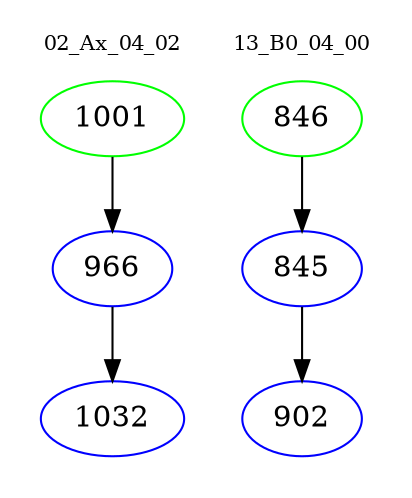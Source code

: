 digraph{
subgraph cluster_0 {
color = white
label = "02_Ax_04_02";
fontsize=10;
T0_1001 [label="1001", color="green"]
T0_1001 -> T0_966 [color="black"]
T0_966 [label="966", color="blue"]
T0_966 -> T0_1032 [color="black"]
T0_1032 [label="1032", color="blue"]
}
subgraph cluster_1 {
color = white
label = "13_B0_04_00";
fontsize=10;
T1_846 [label="846", color="green"]
T1_846 -> T1_845 [color="black"]
T1_845 [label="845", color="blue"]
T1_845 -> T1_902 [color="black"]
T1_902 [label="902", color="blue"]
}
}
